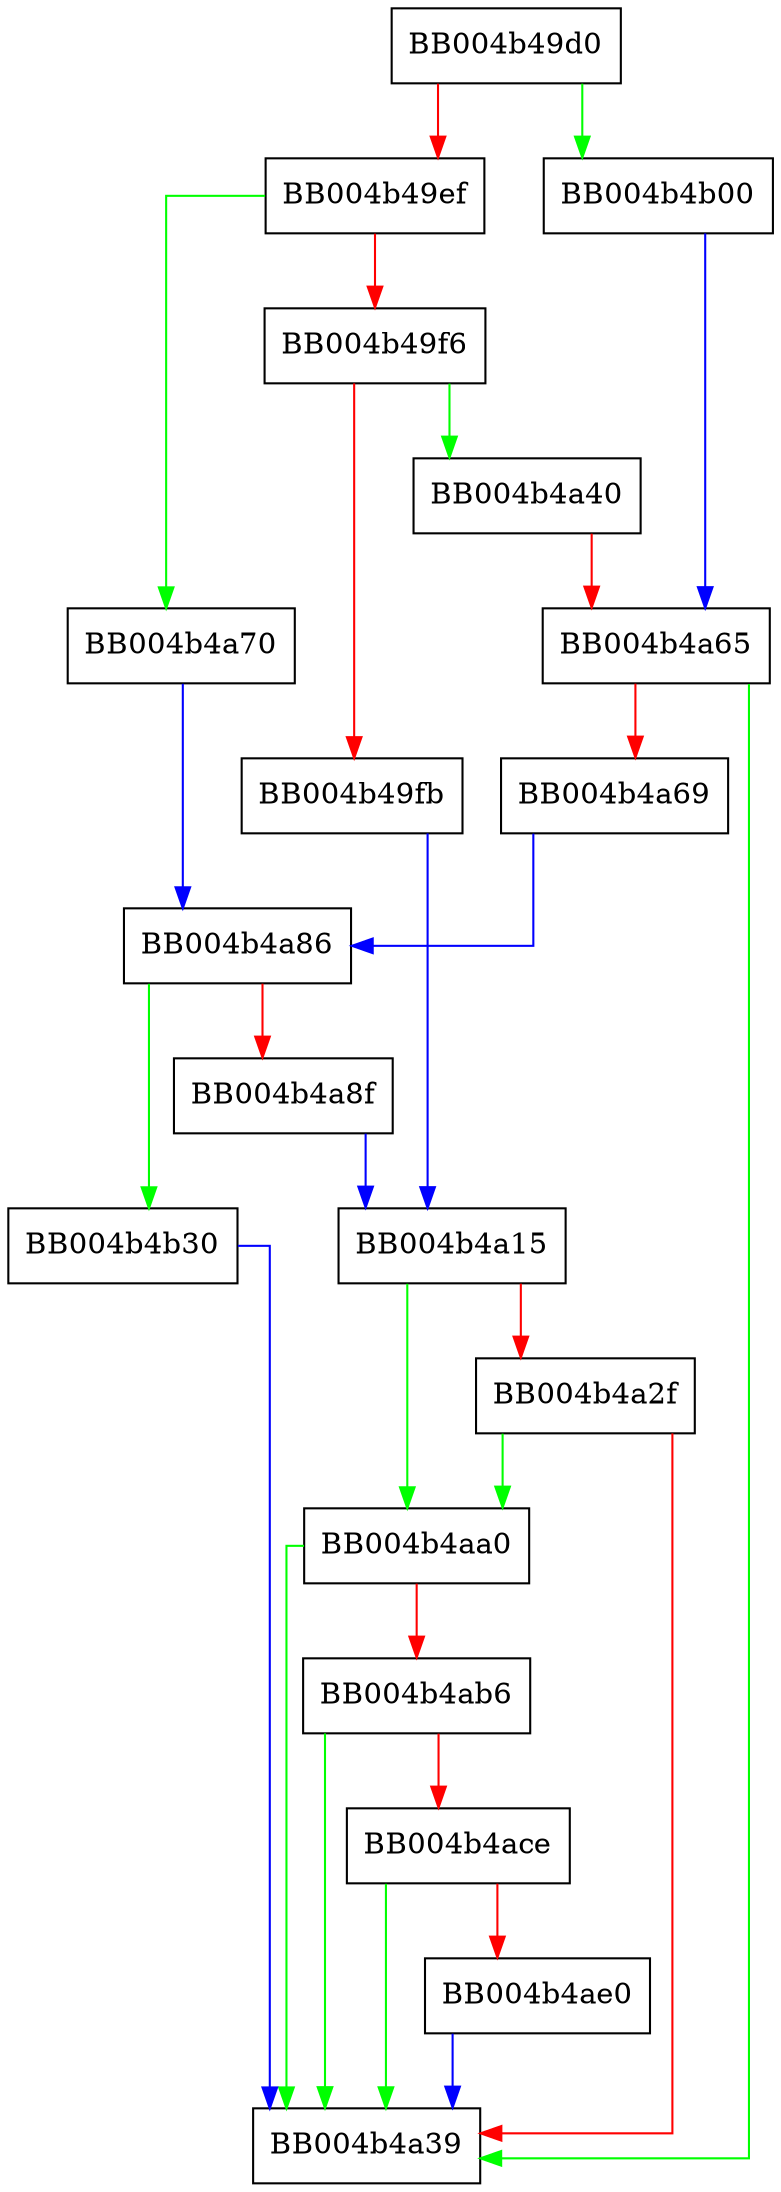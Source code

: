 digraph ossl_quic_get_stream_write_state {
  node [shape="box"];
  graph [splines=ortho];
  BB004b49d0 -> BB004b4b00 [color="green"];
  BB004b49d0 -> BB004b49ef [color="red"];
  BB004b49ef -> BB004b4a70 [color="green"];
  BB004b49ef -> BB004b49f6 [color="red"];
  BB004b49f6 -> BB004b4a40 [color="green"];
  BB004b49f6 -> BB004b49fb [color="red"];
  BB004b49fb -> BB004b4a15 [color="blue"];
  BB004b4a15 -> BB004b4aa0 [color="green"];
  BB004b4a15 -> BB004b4a2f [color="red"];
  BB004b4a2f -> BB004b4aa0 [color="green"];
  BB004b4a2f -> BB004b4a39 [color="red"];
  BB004b4a40 -> BB004b4a65 [color="red"];
  BB004b4a65 -> BB004b4a39 [color="green"];
  BB004b4a65 -> BB004b4a69 [color="red"];
  BB004b4a69 -> BB004b4a86 [color="blue"];
  BB004b4a70 -> BB004b4a86 [color="blue"];
  BB004b4a86 -> BB004b4b30 [color="green"];
  BB004b4a86 -> BB004b4a8f [color="red"];
  BB004b4a8f -> BB004b4a15 [color="blue"];
  BB004b4aa0 -> BB004b4a39 [color="green"];
  BB004b4aa0 -> BB004b4ab6 [color="red"];
  BB004b4ab6 -> BB004b4a39 [color="green"];
  BB004b4ab6 -> BB004b4ace [color="red"];
  BB004b4ace -> BB004b4a39 [color="green"];
  BB004b4ace -> BB004b4ae0 [color="red"];
  BB004b4ae0 -> BB004b4a39 [color="blue"];
  BB004b4b00 -> BB004b4a65 [color="blue"];
  BB004b4b30 -> BB004b4a39 [color="blue"];
}